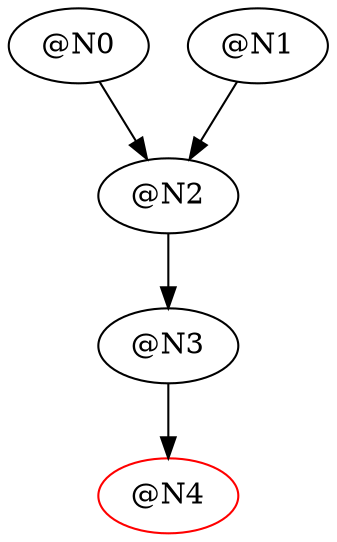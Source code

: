 digraph TEST_1 {
  "@N2" -> "@N3"
  "@N3" -> "@N4"
  "@N0" -> "@N2"
  "@N1" -> "@N2"
  "@N4" [ color = "red" ]
}

